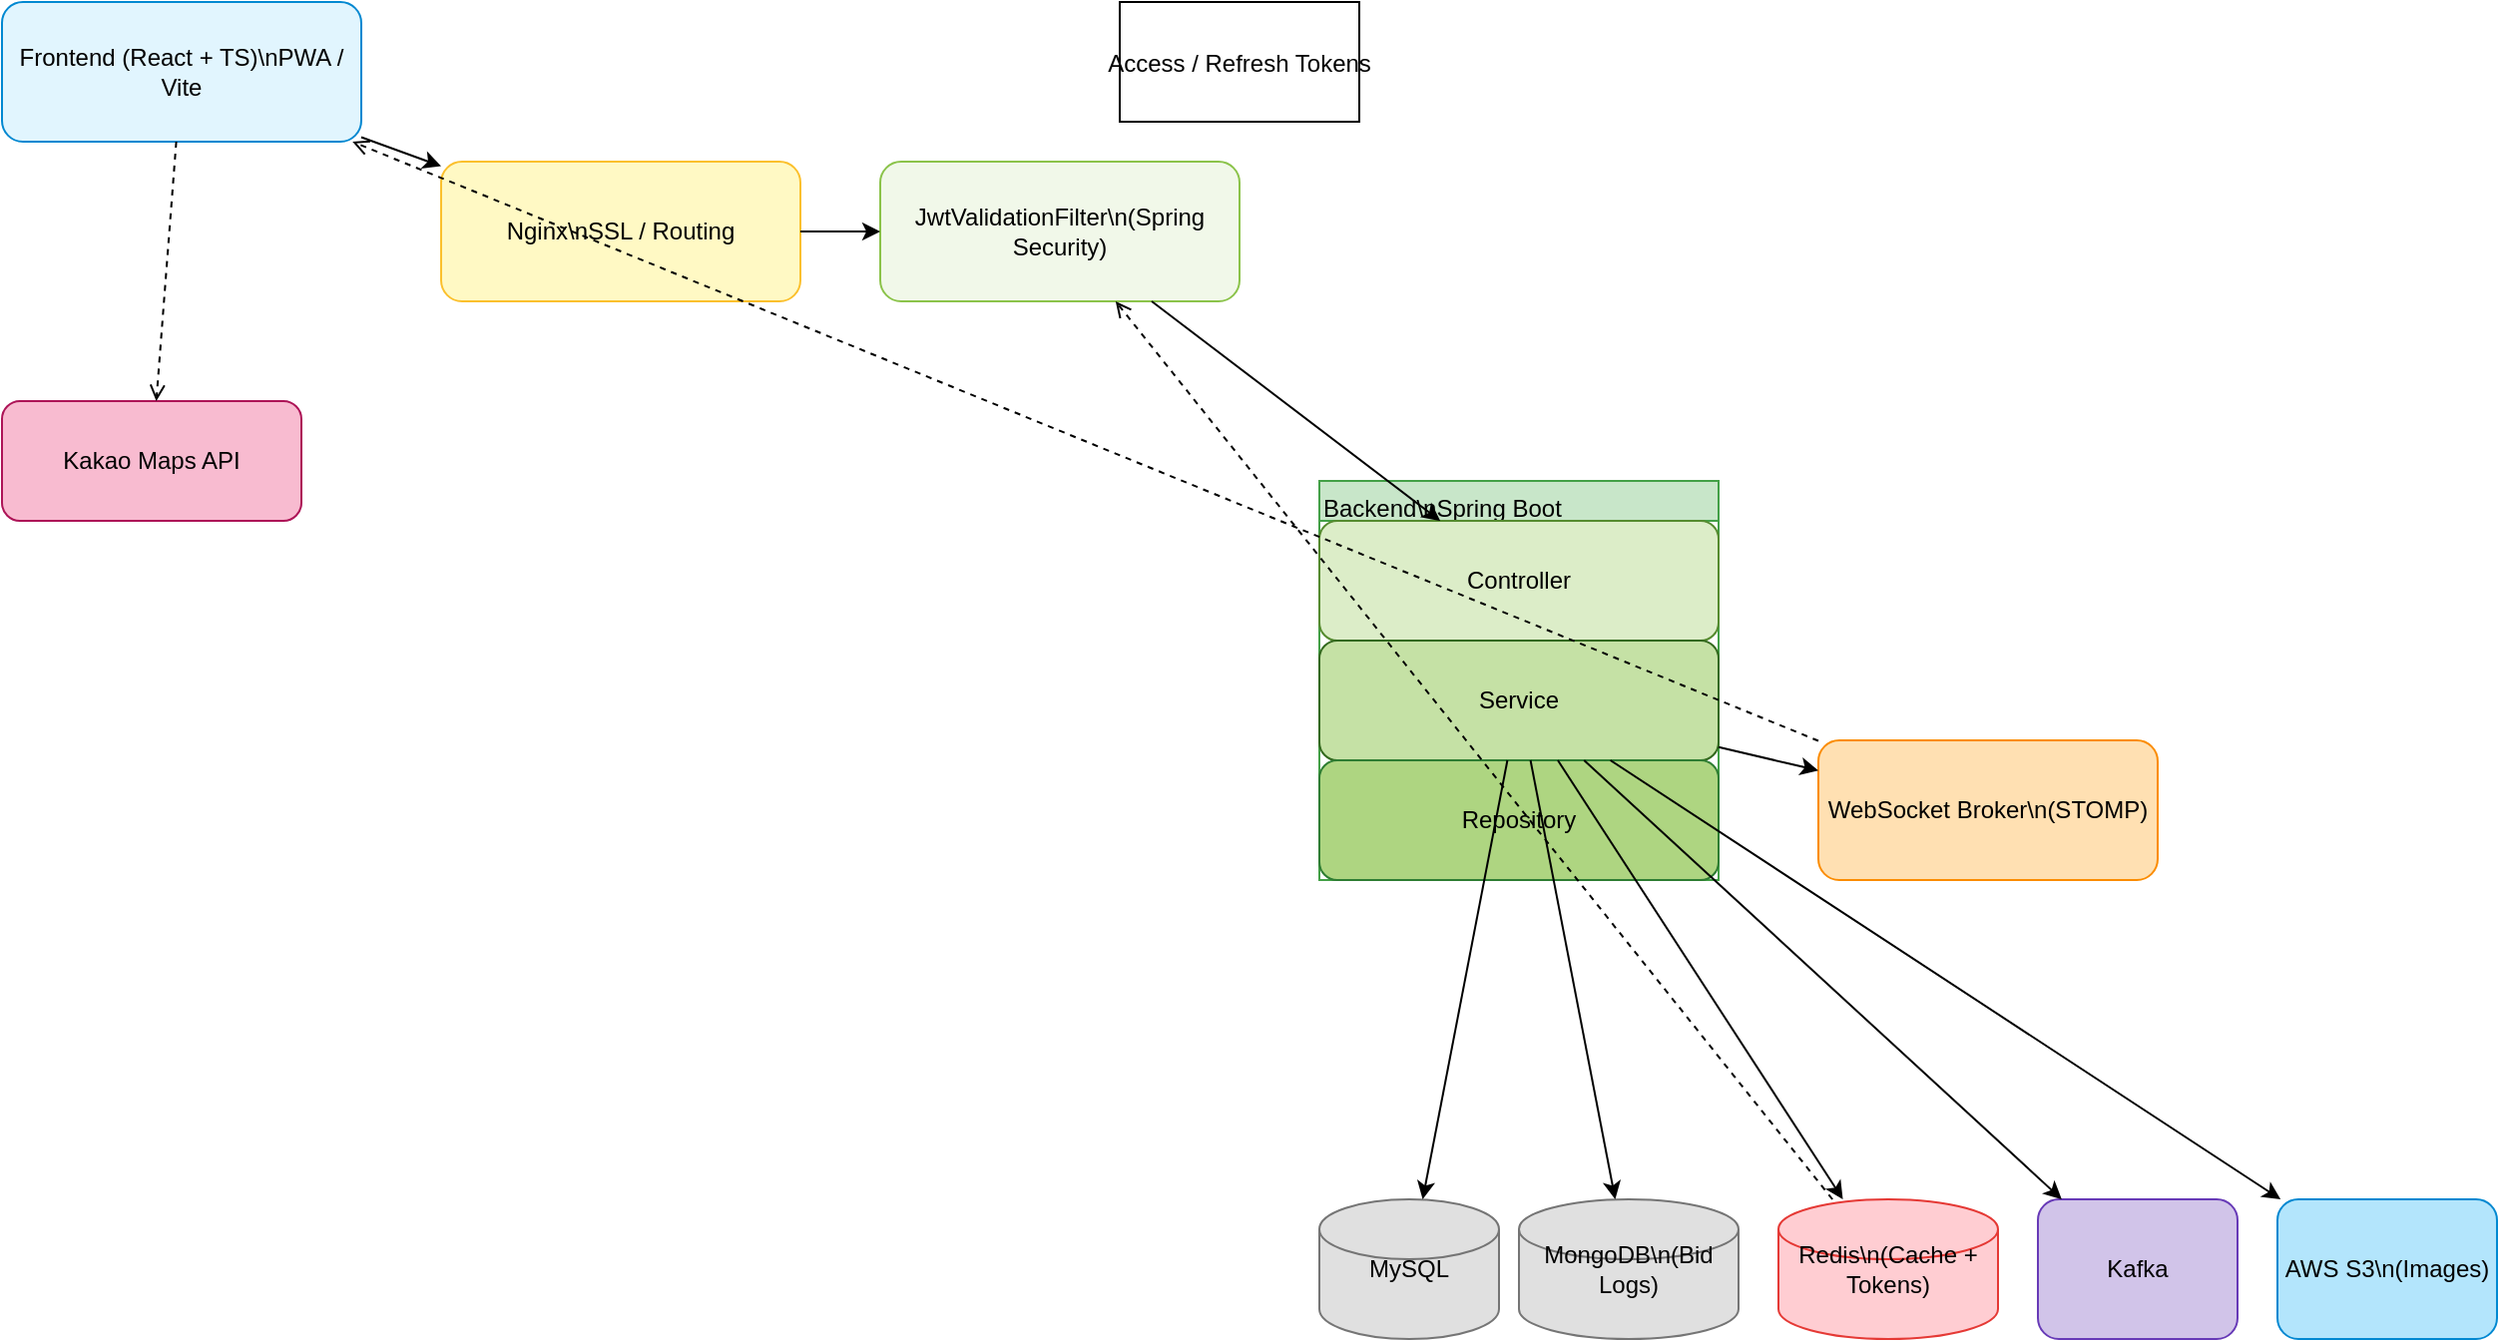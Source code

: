 <mxfile version="27.2.0">
  <diagram id="full-arch" name="Full Architecture">
    <mxGraphModel dx="1636" dy="1031" grid="1" gridSize="10" guides="1" tooltips="1" connect="1" arrows="1" fold="1" page="1" pageScale="1" pageWidth="827" pageHeight="1169" math="0" shadow="0">
      <root>
        <mxCell id="0" />
        <mxCell id="1" parent="0" />
        <mxCell id="browser" value="Frontend (React + TS)\nPWA / Vite" style="rounded=1;whiteSpace=wrap;html=1;fillColor=#E1F5FE;strokeColor=#0288D1" parent="1" vertex="1">
          <mxGeometry x="40" y="120" width="180" height="70" as="geometry" />
        </mxCell>
        <mxCell id="nginx" value="Nginx\nSSL / Routing" style="rounded=1;whiteSpace=wrap;html=1;fillColor=#FFF9C4;strokeColor=#FBC02D" parent="1" vertex="1">
          <mxGeometry x="260" y="200" width="180" height="70" as="geometry" />
        </mxCell>
        <mxCell id="jwtfilter" value="JwtValidationFilter\n(Spring Security)" style="rounded=1;whiteSpace=wrap;html=1;fillColor=#F1F8E9;strokeColor=#8BC34A" parent="1" vertex="1">
          <mxGeometry x="480" y="200" width="180" height="70" as="geometry" />
        </mxCell>
        <mxCell id="backend" value="" style="swimlane;childLayout=stackLayout;html=1;startSize=20;fillColor=#C8E6C9;strokeColor=#43A047" parent="1" vertex="1">
          <mxGeometry x="700" y="360" width="200" height="200" as="geometry" />
        </mxCell>
        <mxCell id="backendLabel" value="Backend\nSpring Boot" style="text;html=1;strokeColor=none;fillColor=none" parent="backend" vertex="1">
          <mxGeometry width="200" height="20" as="geometry" />
        </mxCell>
        <mxCell id="controller" value="Controller" style="rounded=1;whiteSpace=wrap;html=1;fillColor=#DCEDC8;strokeColor=#558B2F" parent="backend" vertex="1">
          <mxGeometry y="20" width="200" height="60" as="geometry" />
        </mxCell>
        <mxCell id="service" value="Service" style="rounded=1;whiteSpace=wrap;html=1;fillColor=#C5E1A5;strokeColor=#33691E" parent="backend" vertex="1">
          <mxGeometry y="80" width="200" height="60" as="geometry" />
        </mxCell>
        <mxCell id="repository" value="Repository" style="rounded=1;whiteSpace=wrap;html=1;fillColor=#AED581;strokeColor=#2E7D32" parent="backend" vertex="1">
          <mxGeometry y="140" width="200" height="60" as="geometry" />
        </mxCell>
        <mxCell id="ctrl_srv" style="endArrow=classic" parent="backend" source="controller" target="service" edge="1">
          <mxGeometry relative="1" as="geometry" />
        </mxCell>
        <mxCell id="srv_repo" style="endArrow=classic" parent="backend" source="service" target="repository" edge="1">
          <mxGeometry relative="1" as="geometry" />
        </mxCell>
        <mxCell id="wsbroker" value="WebSocket Broker\n(STOMP)" style="rounded=1;whiteSpace=wrap;html=1;fillColor=#FFE0B2;strokeColor=#FB8C00" parent="1" vertex="1">
          <mxGeometry x="950" y="490" width="170" height="70" as="geometry" />
        </mxCell>
        <mxCell id="mysql" value="MySQL" style="shape=cylinder3;whiteSpace=wrap;html=1;fillColor=#E0E0E0;strokeColor=#757575" parent="1" vertex="1">
          <mxGeometry x="700" y="720" width="90" height="70" as="geometry" />
        </mxCell>
        <mxCell id="mongo" value="MongoDB\n(Bid Logs)" style="shape=cylinder3;whiteSpace=wrap;html=1;fillColor=#E0E0E0;strokeColor=#757575" parent="1" vertex="1">
          <mxGeometry x="800" y="720" width="110" height="70" as="geometry" />
        </mxCell>
        <mxCell id="redis" value="Redis\n(Cache + Tokens)" style="shape=cylinder3;whiteSpace=wrap;html=1;fillColor=#FFCDD2;strokeColor=#E53935" parent="1" vertex="1">
          <mxGeometry x="930" y="720" width="110" height="70" as="geometry" />
        </mxCell>
        <mxCell id="kafka" value="Kafka" style="rounded=1;whiteSpace=wrap;html=1;fillColor=#D1C4E9;strokeColor=#673AB7" parent="1" vertex="1">
          <mxGeometry x="1060" y="720" width="100" height="70" as="geometry" />
        </mxCell>
        <mxCell id="s3" value="AWS S3\n(Images)" style="rounded=1;whiteSpace=wrap;html=1;fillColor=#B3E5FC;strokeColor=#0288D1" parent="1" vertex="1">
          <mxGeometry x="1180" y="720" width="110" height="70" as="geometry" />
        </mxCell>
        <mxCell id="kakao" value="Kakao Maps API" style="rounded=1;whiteSpace=wrap;html=1;fillColor=#F8BBD0;strokeColor=#AD1457" parent="1" vertex="1">
          <mxGeometry x="40" y="320" width="150" height="60" as="geometry" />
        </mxCell>
        <mxCell id="arrow_bn" style="endArrow=classic" parent="1" source="browser" target="nginx" edge="1">
          <mxGeometry relative="1" as="geometry" />
        </mxCell>
        <mxCell id="arrow_nj" style="endArrow=classic" parent="1" source="nginx" target="jwtfilter" edge="1">
          <mxGeometry relative="1" as="geometry" />
        </mxCell>
        <mxCell id="arrow_jb" style="endArrow=classic" parent="1" source="jwtfilter" target="controller" edge="1">
          <mxGeometry relative="1" as="geometry" />
        </mxCell>
        <mxCell id="b_mysql" style="endArrow=classic" parent="1" source="service" target="mysql" edge="1">
          <mxGeometry relative="1" as="geometry" />
        </mxCell>
        <mxCell id="b_mongo" style="endArrow=classic" parent="1" source="service" target="mongo" edge="1">
          <mxGeometry relative="1" as="geometry" />
        </mxCell>
        <mxCell id="b_redis" style="endArrow=classic" parent="1" source="service" target="redis" edge="1">
          <mxGeometry relative="1" as="geometry" />
        </mxCell>
        <mxCell id="b_kafka" style="endArrow=classic" parent="1" source="service" target="kafka" edge="1">
          <mxGeometry relative="1" as="geometry" />
        </mxCell>
        <mxCell id="b_s3" style="endArrow=classic" parent="1" source="service" target="s3" edge="1">
          <mxGeometry relative="1" as="geometry" />
        </mxCell>
        <mxCell id="b_ws" style="endArrow=classic" parent="1" source="service" target="wsbroker" edge="1">
          <mxGeometry relative="1" as="geometry" />
        </mxCell>
        <mxCell id="ws_bro" style="dashed=1;endArrow=open" parent="1" source="wsbroker" target="browser" edge="1">
          <mxGeometry relative="1" as="geometry" />
        </mxCell>
        <mxCell id="browser_kakao" style="dashed=1;endArrow=open" parent="1" source="browser" target="kakao" edge="1">
          <mxGeometry relative="1" as="geometry" />
        </mxCell>
        <mxCell id="token_note" value="Access / Refresh Tokens" style="note;fillColor=#FFF;strokeColor=#000" parent="1" vertex="1">
          <mxGeometry x="600" y="120" width="120" height="60" as="geometry" />
        </mxCell>
        <mxCell id="redis_token" style="dashed=1;endArrow=open" parent="1" source="redis" target="jwtfilter" edge="1">
          <mxGeometry relative="1" as="geometry" />
        </mxCell>
      </root>
    </mxGraphModel>
  </diagram>
</mxfile>
